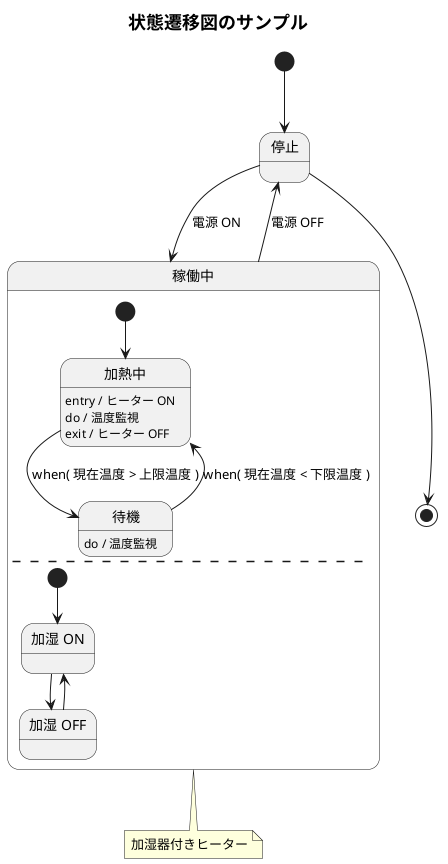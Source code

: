 @startuml
title <size:18>状態遷移図のサンプル</size>

[*] --> 停止
停止 -> 稼働中 : 電源 ON
state 稼働中 {
    [*] --> 加熱中
    加熱中 --> 待機 : when( 現在温度 > 上限温度 )
    待機 --> 加熱中 : when( 現在温度 < 下限温度 )

    加熱中: entry / ヒーター ON
    加熱中: do / 温度監視
    加熱中: exit / ヒーター OFF

    待機: do / 温度監視

    --

    state "加湿 ON" as w_on
    state "加湿 OFF" as w_off
    [*] --> w_on
    w_on --> w_off
    w_off --> w_on
}
稼働中 --> 停止 : 電源 OFF
停止 --> [*]

note bottom of 稼働中 : 加湿器付きヒーター

@enduml
